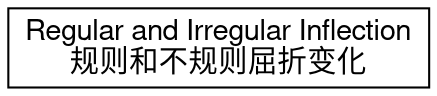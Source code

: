 digraph GrammarC11_F {
	rankdir=LR
	node [fontname="Helvetica, SimHei" fontsize=14 shape=rect]
	C11 [label="Regular and Irregular Inflection
规则和不规则屈折变化"]
}
